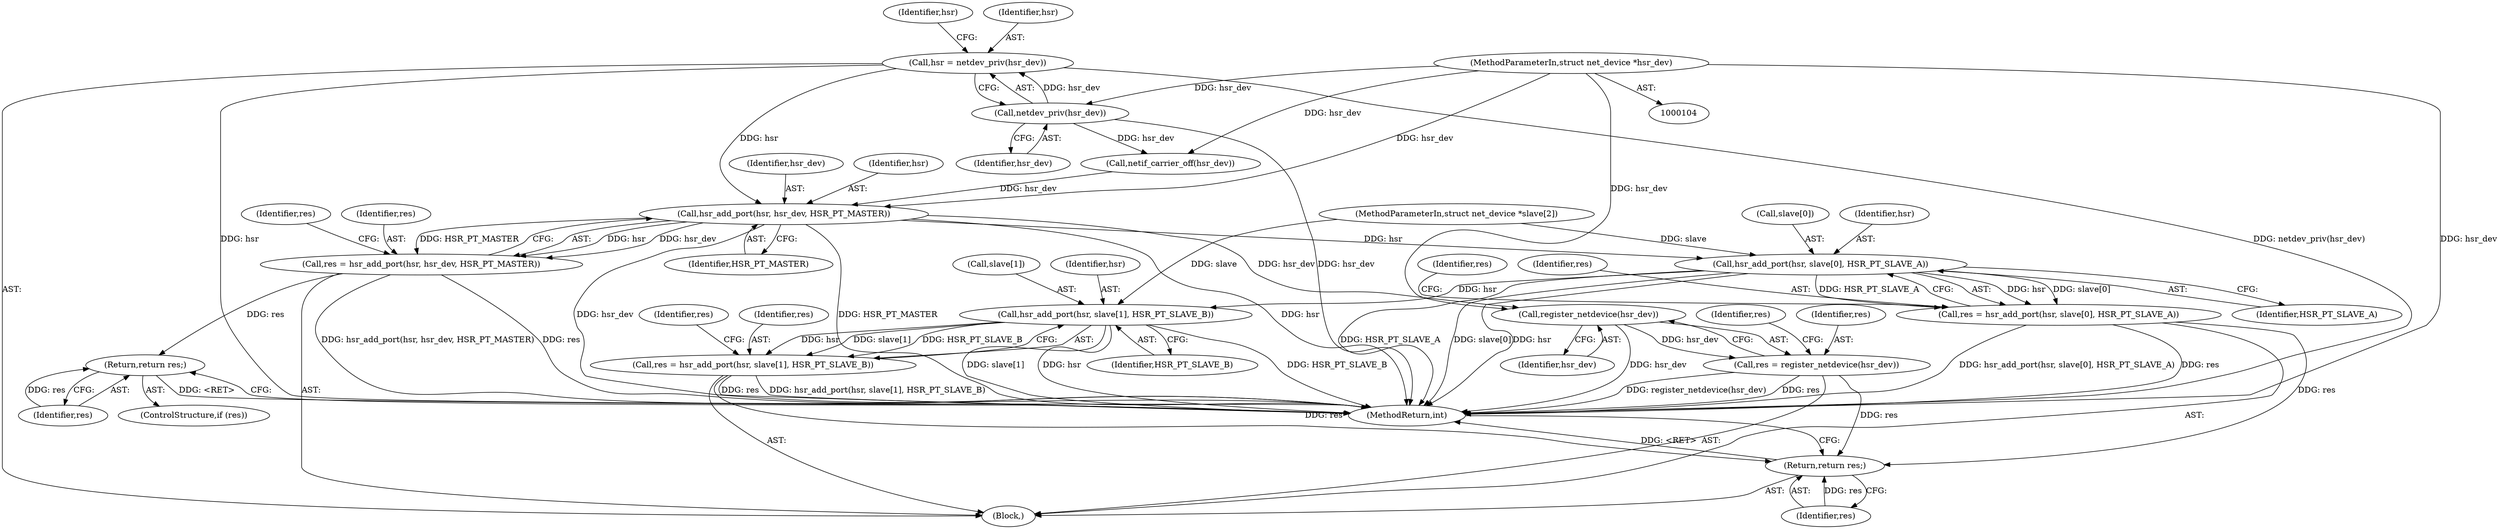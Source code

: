 digraph "1_linux_6caabe7f197d3466d238f70915d65301f1716626@pointer" {
"1000113" [label="(Call,hsr = netdev_priv(hsr_dev))"];
"1000115" [label="(Call,netdev_priv(hsr_dev))"];
"1000105" [label="(MethodParameterIn,struct net_device *hsr_dev)"];
"1000214" [label="(Call,hsr_add_port(hsr, hsr_dev, HSR_PT_MASTER))"];
"1000212" [label="(Call,res = hsr_add_port(hsr, hsr_dev, HSR_PT_MASTER))"];
"1000220" [label="(Return,return res;)"];
"1000224" [label="(Call,register_netdevice(hsr_dev))"];
"1000222" [label="(Call,res = register_netdevice(hsr_dev))"];
"1000265" [label="(Return,return res;)"];
"1000231" [label="(Call,hsr_add_port(hsr, slave[0], HSR_PT_SLAVE_A))"];
"1000229" [label="(Call,res = hsr_add_port(hsr, slave[0], HSR_PT_SLAVE_A))"];
"1000242" [label="(Call,hsr_add_port(hsr, slave[1], HSR_PT_SLAVE_B))"];
"1000240" [label="(Call,res = hsr_add_port(hsr, slave[1], HSR_PT_SLAVE_B))"];
"1000240" [label="(Call,res = hsr_add_port(hsr, slave[1], HSR_PT_SLAVE_B))"];
"1000105" [label="(MethodParameterIn,struct net_device *hsr_dev)"];
"1000238" [label="(Identifier,res)"];
"1000219" [label="(Identifier,res)"];
"1000115" [label="(Call,netdev_priv(hsr_dev))"];
"1000216" [label="(Identifier,hsr_dev)"];
"1000267" [label="(MethodReturn,int)"];
"1000230" [label="(Identifier,res)"];
"1000266" [label="(Identifier,res)"];
"1000116" [label="(Identifier,hsr_dev)"];
"1000227" [label="(Identifier,res)"];
"1000222" [label="(Call,res = register_netdevice(hsr_dev))"];
"1000221" [label="(Identifier,res)"];
"1000224" [label="(Call,register_netdevice(hsr_dev))"];
"1000212" [label="(Call,res = hsr_add_port(hsr, hsr_dev, HSR_PT_MASTER))"];
"1000249" [label="(Identifier,res)"];
"1000231" [label="(Call,hsr_add_port(hsr, slave[0], HSR_PT_SLAVE_A))"];
"1000218" [label="(ControlStructure,if (res))"];
"1000247" [label="(Identifier,HSR_PT_SLAVE_B)"];
"1000214" [label="(Call,hsr_add_port(hsr, hsr_dev, HSR_PT_MASTER))"];
"1000215" [label="(Identifier,hsr)"];
"1000220" [label="(Return,return res;)"];
"1000265" [label="(Return,return res;)"];
"1000213" [label="(Identifier,res)"];
"1000120" [label="(Identifier,hsr)"];
"1000244" [label="(Call,slave[1])"];
"1000225" [label="(Identifier,hsr_dev)"];
"1000223" [label="(Identifier,res)"];
"1000232" [label="(Identifier,hsr)"];
"1000233" [label="(Call,slave[0])"];
"1000210" [label="(Call,netif_carrier_off(hsr_dev))"];
"1000243" [label="(Identifier,hsr)"];
"1000242" [label="(Call,hsr_add_port(hsr, slave[1], HSR_PT_SLAVE_B))"];
"1000114" [label="(Identifier,hsr)"];
"1000236" [label="(Identifier,HSR_PT_SLAVE_A)"];
"1000241" [label="(Identifier,res)"];
"1000109" [label="(Block,)"];
"1000229" [label="(Call,res = hsr_add_port(hsr, slave[0], HSR_PT_SLAVE_A))"];
"1000113" [label="(Call,hsr = netdev_priv(hsr_dev))"];
"1000106" [label="(MethodParameterIn,struct net_device *slave[2])"];
"1000217" [label="(Identifier,HSR_PT_MASTER)"];
"1000113" -> "1000109"  [label="AST: "];
"1000113" -> "1000115"  [label="CFG: "];
"1000114" -> "1000113"  [label="AST: "];
"1000115" -> "1000113"  [label="AST: "];
"1000120" -> "1000113"  [label="CFG: "];
"1000113" -> "1000267"  [label="DDG: hsr"];
"1000113" -> "1000267"  [label="DDG: netdev_priv(hsr_dev)"];
"1000115" -> "1000113"  [label="DDG: hsr_dev"];
"1000113" -> "1000214"  [label="DDG: hsr"];
"1000115" -> "1000116"  [label="CFG: "];
"1000116" -> "1000115"  [label="AST: "];
"1000115" -> "1000267"  [label="DDG: hsr_dev"];
"1000105" -> "1000115"  [label="DDG: hsr_dev"];
"1000115" -> "1000210"  [label="DDG: hsr_dev"];
"1000105" -> "1000104"  [label="AST: "];
"1000105" -> "1000267"  [label="DDG: hsr_dev"];
"1000105" -> "1000210"  [label="DDG: hsr_dev"];
"1000105" -> "1000214"  [label="DDG: hsr_dev"];
"1000105" -> "1000224"  [label="DDG: hsr_dev"];
"1000214" -> "1000212"  [label="AST: "];
"1000214" -> "1000217"  [label="CFG: "];
"1000215" -> "1000214"  [label="AST: "];
"1000216" -> "1000214"  [label="AST: "];
"1000217" -> "1000214"  [label="AST: "];
"1000212" -> "1000214"  [label="CFG: "];
"1000214" -> "1000267"  [label="DDG: hsr_dev"];
"1000214" -> "1000267"  [label="DDG: HSR_PT_MASTER"];
"1000214" -> "1000267"  [label="DDG: hsr"];
"1000214" -> "1000212"  [label="DDG: hsr"];
"1000214" -> "1000212"  [label="DDG: hsr_dev"];
"1000214" -> "1000212"  [label="DDG: HSR_PT_MASTER"];
"1000210" -> "1000214"  [label="DDG: hsr_dev"];
"1000214" -> "1000224"  [label="DDG: hsr_dev"];
"1000214" -> "1000231"  [label="DDG: hsr"];
"1000212" -> "1000109"  [label="AST: "];
"1000213" -> "1000212"  [label="AST: "];
"1000219" -> "1000212"  [label="CFG: "];
"1000212" -> "1000267"  [label="DDG: hsr_add_port(hsr, hsr_dev, HSR_PT_MASTER)"];
"1000212" -> "1000267"  [label="DDG: res"];
"1000212" -> "1000220"  [label="DDG: res"];
"1000220" -> "1000218"  [label="AST: "];
"1000220" -> "1000221"  [label="CFG: "];
"1000221" -> "1000220"  [label="AST: "];
"1000267" -> "1000220"  [label="CFG: "];
"1000220" -> "1000267"  [label="DDG: <RET>"];
"1000221" -> "1000220"  [label="DDG: res"];
"1000224" -> "1000222"  [label="AST: "];
"1000224" -> "1000225"  [label="CFG: "];
"1000225" -> "1000224"  [label="AST: "];
"1000222" -> "1000224"  [label="CFG: "];
"1000224" -> "1000267"  [label="DDG: hsr_dev"];
"1000224" -> "1000222"  [label="DDG: hsr_dev"];
"1000222" -> "1000109"  [label="AST: "];
"1000223" -> "1000222"  [label="AST: "];
"1000227" -> "1000222"  [label="CFG: "];
"1000222" -> "1000267"  [label="DDG: res"];
"1000222" -> "1000267"  [label="DDG: register_netdevice(hsr_dev)"];
"1000222" -> "1000265"  [label="DDG: res"];
"1000265" -> "1000109"  [label="AST: "];
"1000265" -> "1000266"  [label="CFG: "];
"1000266" -> "1000265"  [label="AST: "];
"1000267" -> "1000265"  [label="CFG: "];
"1000265" -> "1000267"  [label="DDG: <RET>"];
"1000266" -> "1000265"  [label="DDG: res"];
"1000229" -> "1000265"  [label="DDG: res"];
"1000240" -> "1000265"  [label="DDG: res"];
"1000231" -> "1000229"  [label="AST: "];
"1000231" -> "1000236"  [label="CFG: "];
"1000232" -> "1000231"  [label="AST: "];
"1000233" -> "1000231"  [label="AST: "];
"1000236" -> "1000231"  [label="AST: "];
"1000229" -> "1000231"  [label="CFG: "];
"1000231" -> "1000267"  [label="DDG: HSR_PT_SLAVE_A"];
"1000231" -> "1000267"  [label="DDG: slave[0]"];
"1000231" -> "1000267"  [label="DDG: hsr"];
"1000231" -> "1000229"  [label="DDG: hsr"];
"1000231" -> "1000229"  [label="DDG: slave[0]"];
"1000231" -> "1000229"  [label="DDG: HSR_PT_SLAVE_A"];
"1000106" -> "1000231"  [label="DDG: slave"];
"1000231" -> "1000242"  [label="DDG: hsr"];
"1000229" -> "1000109"  [label="AST: "];
"1000230" -> "1000229"  [label="AST: "];
"1000238" -> "1000229"  [label="CFG: "];
"1000229" -> "1000267"  [label="DDG: hsr_add_port(hsr, slave[0], HSR_PT_SLAVE_A)"];
"1000229" -> "1000267"  [label="DDG: res"];
"1000242" -> "1000240"  [label="AST: "];
"1000242" -> "1000247"  [label="CFG: "];
"1000243" -> "1000242"  [label="AST: "];
"1000244" -> "1000242"  [label="AST: "];
"1000247" -> "1000242"  [label="AST: "];
"1000240" -> "1000242"  [label="CFG: "];
"1000242" -> "1000267"  [label="DDG: slave[1]"];
"1000242" -> "1000267"  [label="DDG: hsr"];
"1000242" -> "1000267"  [label="DDG: HSR_PT_SLAVE_B"];
"1000242" -> "1000240"  [label="DDG: hsr"];
"1000242" -> "1000240"  [label="DDG: slave[1]"];
"1000242" -> "1000240"  [label="DDG: HSR_PT_SLAVE_B"];
"1000106" -> "1000242"  [label="DDG: slave"];
"1000240" -> "1000109"  [label="AST: "];
"1000241" -> "1000240"  [label="AST: "];
"1000249" -> "1000240"  [label="CFG: "];
"1000240" -> "1000267"  [label="DDG: hsr_add_port(hsr, slave[1], HSR_PT_SLAVE_B)"];
"1000240" -> "1000267"  [label="DDG: res"];
}
